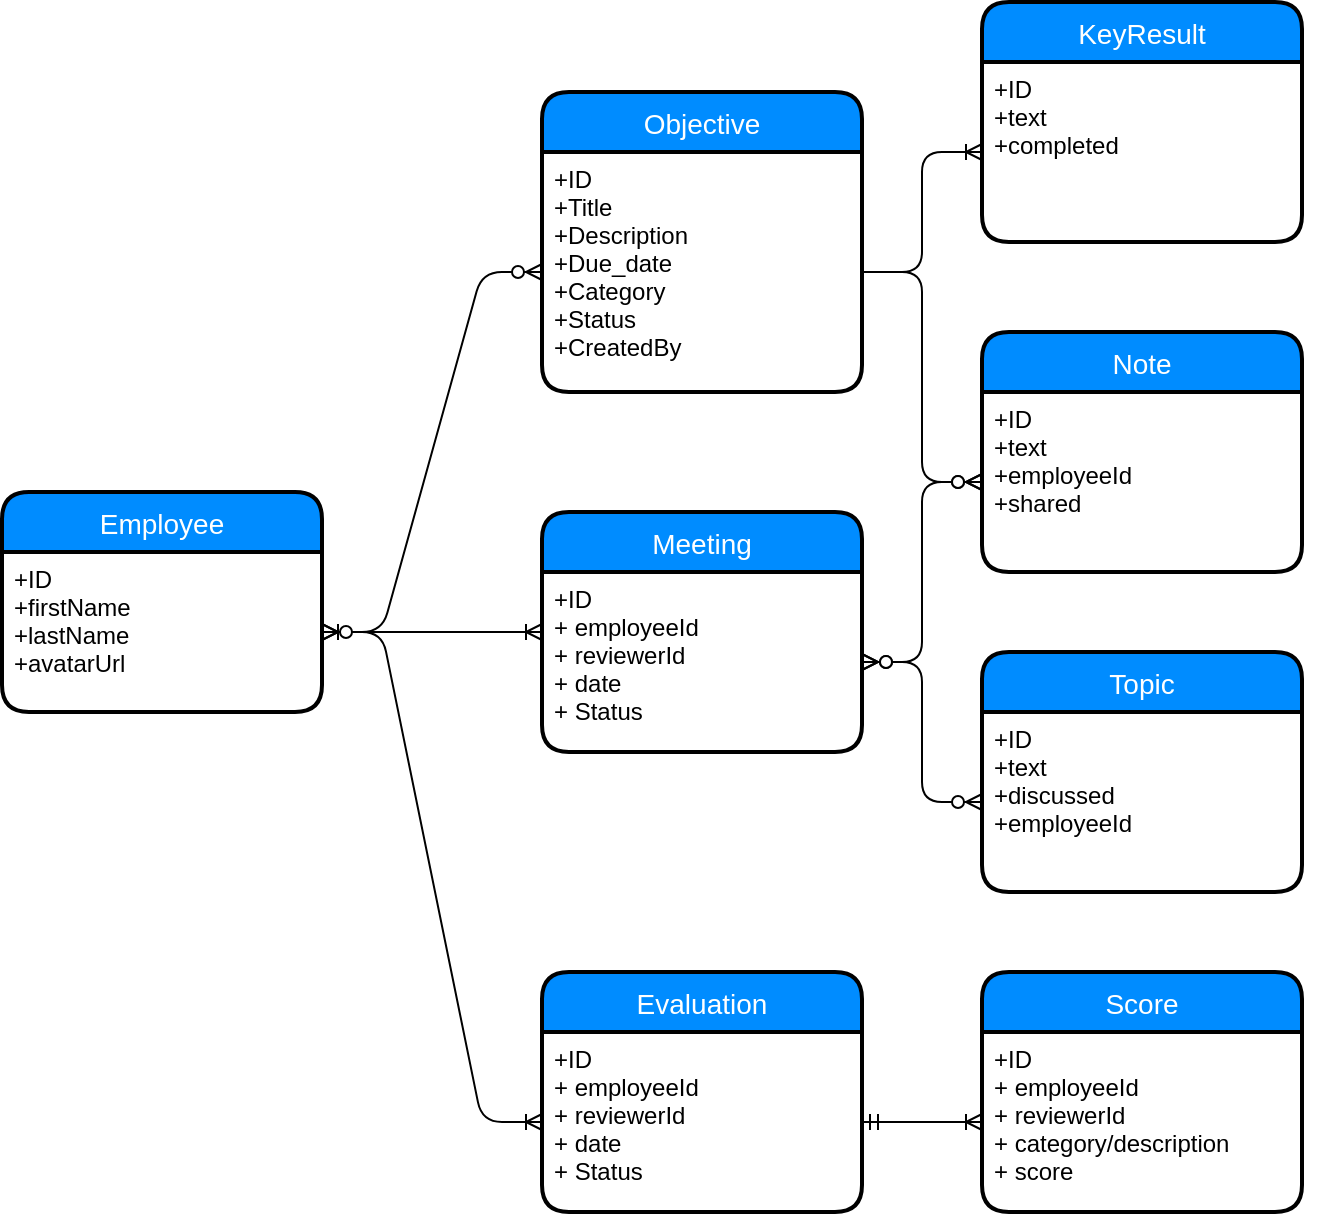<mxfile version="10.5.9" type="github"><diagram id="xEPSdKOohO0ZExEPpY4Y" name="Page-1"><mxGraphModel dx="898" dy="516" grid="1" gridSize="10" guides="1" tooltips="1" connect="1" arrows="1" fold="1" page="1" pageScale="1" pageWidth="850" pageHeight="1100" math="0" shadow="0"><root><mxCell id="0"/><mxCell id="1" parent="0"/><mxCell id="ZHA7bvs0i8voe7BwYsdZ-7" value="Objective" style="swimlane;childLayout=stackLayout;horizontal=1;startSize=30;horizontalStack=0;fillColor=#008cff;fontColor=#FFFFFF;rounded=1;fontSize=14;fontStyle=0;strokeWidth=2;resizeParent=0;resizeLast=1;shadow=0;dashed=0;align=center;" vertex="1" parent="1"><mxGeometry x="320" y="120" width="160" height="150" as="geometry"><mxRectangle x="320" y="120" width="90" height="30" as="alternateBounds"/></mxGeometry></mxCell><mxCell id="ZHA7bvs0i8voe7BwYsdZ-8" value="+ID&#10;+Title&#10;+Description&#10;+Due_date&#10;+Category&#10;+Status&#10;+CreatedBy" style="align=left;strokeColor=none;fillColor=none;spacingLeft=4;fontSize=12;verticalAlign=top;resizable=0;rotatable=0;part=1;" vertex="1" parent="ZHA7bvs0i8voe7BwYsdZ-7"><mxGeometry y="30" width="160" height="120" as="geometry"/></mxCell><mxCell id="ZHA7bvs0i8voe7BwYsdZ-9" style="edgeStyle=none;rounded=0;orthogonalLoop=1;jettySize=auto;html=1;entryX=1;entryY=0.25;entryDx=0;entryDy=0;" edge="1" parent="ZHA7bvs0i8voe7BwYsdZ-7" source="ZHA7bvs0i8voe7BwYsdZ-7" target="ZHA7bvs0i8voe7BwYsdZ-8"><mxGeometry relative="1" as="geometry"/></mxCell><mxCell id="ZHA7bvs0i8voe7BwYsdZ-14" value="Note" style="swimlane;childLayout=stackLayout;horizontal=1;startSize=30;horizontalStack=0;fillColor=#008cff;fontColor=#FFFFFF;rounded=1;fontSize=14;fontStyle=0;strokeWidth=2;resizeParent=0;resizeLast=1;shadow=0;dashed=0;align=center;" vertex="1" parent="1"><mxGeometry x="540" y="240" width="160" height="120" as="geometry"><mxRectangle x="570" y="250" width="60" height="30" as="alternateBounds"/></mxGeometry></mxCell><mxCell id="ZHA7bvs0i8voe7BwYsdZ-15" value="+ID&#10;+text&#10;+employeeId&#10;+shared&#10;" style="align=left;strokeColor=none;fillColor=none;spacingLeft=4;fontSize=12;verticalAlign=top;resizable=0;rotatable=0;part=1;" vertex="1" parent="ZHA7bvs0i8voe7BwYsdZ-14"><mxGeometry y="30" width="160" height="90" as="geometry"/></mxCell><mxCell id="ZHA7bvs0i8voe7BwYsdZ-16" style="edgeStyle=none;rounded=0;orthogonalLoop=1;jettySize=auto;html=1;entryX=1;entryY=0.25;entryDx=0;entryDy=0;" edge="1" parent="ZHA7bvs0i8voe7BwYsdZ-14" source="ZHA7bvs0i8voe7BwYsdZ-14" target="ZHA7bvs0i8voe7BwYsdZ-15"><mxGeometry relative="1" as="geometry"/></mxCell><mxCell id="ZHA7bvs0i8voe7BwYsdZ-29" value="Topic" style="swimlane;childLayout=stackLayout;horizontal=1;startSize=30;horizontalStack=0;fillColor=#008cff;fontColor=#FFFFFF;rounded=1;fontSize=14;fontStyle=0;strokeWidth=2;resizeParent=0;resizeLast=1;shadow=0;dashed=0;align=center;" vertex="1" parent="1"><mxGeometry x="540" y="400" width="160" height="120" as="geometry"><mxRectangle x="570" y="250" width="60" height="30" as="alternateBounds"/></mxGeometry></mxCell><mxCell id="ZHA7bvs0i8voe7BwYsdZ-30" value="+ID&#10;+text&#10;+discussed&#10;+employeeId" style="align=left;strokeColor=none;fillColor=none;spacingLeft=4;fontSize=12;verticalAlign=top;resizable=0;rotatable=0;part=1;" vertex="1" parent="ZHA7bvs0i8voe7BwYsdZ-29"><mxGeometry y="30" width="160" height="90" as="geometry"/></mxCell><mxCell id="ZHA7bvs0i8voe7BwYsdZ-31" style="edgeStyle=none;rounded=0;orthogonalLoop=1;jettySize=auto;html=1;entryX=1;entryY=0.25;entryDx=0;entryDy=0;" edge="1" parent="ZHA7bvs0i8voe7BwYsdZ-29" source="ZHA7bvs0i8voe7BwYsdZ-29" target="ZHA7bvs0i8voe7BwYsdZ-30"><mxGeometry relative="1" as="geometry"/></mxCell><mxCell id="ZHA7bvs0i8voe7BwYsdZ-10" value="KeyResult" style="swimlane;childLayout=stackLayout;horizontal=1;startSize=30;horizontalStack=0;fillColor=#008cff;fontColor=#FFFFFF;rounded=1;fontSize=14;fontStyle=0;strokeWidth=2;resizeParent=0;resizeLast=1;shadow=0;dashed=0;align=center;" vertex="1" parent="1"><mxGeometry x="540" y="75" width="160" height="120" as="geometry"><mxRectangle x="550" y="90" width="100" height="30" as="alternateBounds"/></mxGeometry></mxCell><mxCell id="ZHA7bvs0i8voe7BwYsdZ-11" value="+ID&#10;+text&#10;+completed&#10;" style="align=left;strokeColor=none;fillColor=none;spacingLeft=4;fontSize=12;verticalAlign=top;resizable=0;rotatable=0;part=1;" vertex="1" parent="ZHA7bvs0i8voe7BwYsdZ-10"><mxGeometry y="30" width="160" height="90" as="geometry"/></mxCell><mxCell id="ZHA7bvs0i8voe7BwYsdZ-12" style="edgeStyle=none;rounded=0;orthogonalLoop=1;jettySize=auto;html=1;entryX=1;entryY=0.25;entryDx=0;entryDy=0;" edge="1" parent="ZHA7bvs0i8voe7BwYsdZ-10" source="ZHA7bvs0i8voe7BwYsdZ-10" target="ZHA7bvs0i8voe7BwYsdZ-11"><mxGeometry relative="1" as="geometry"/></mxCell><mxCell id="ZHA7bvs0i8voe7BwYsdZ-13" value="" style="edgeStyle=entityRelationEdgeStyle;fontSize=12;html=1;endArrow=ERoneToMany;" edge="1" parent="1" source="ZHA7bvs0i8voe7BwYsdZ-8" target="ZHA7bvs0i8voe7BwYsdZ-11"><mxGeometry width="100" height="100" relative="1" as="geometry"><mxPoint x="480" y="220" as="sourcePoint"/><mxPoint x="580" y="120" as="targetPoint"/></mxGeometry></mxCell><mxCell id="ZHA7bvs0i8voe7BwYsdZ-17" value="" style="edgeStyle=entityRelationEdgeStyle;fontSize=12;html=1;endArrow=ERzeroToMany;endFill=1;" edge="1" parent="1" source="ZHA7bvs0i8voe7BwYsdZ-8" target="ZHA7bvs0i8voe7BwYsdZ-15"><mxGeometry width="100" height="100" relative="1" as="geometry"><mxPoint x="530" y="410" as="sourcePoint"/><mxPoint x="630" y="310" as="targetPoint"/></mxGeometry></mxCell><mxCell id="ZHA7bvs0i8voe7BwYsdZ-21" value="" style="edgeStyle=entityRelationEdgeStyle;fontSize=12;html=1;endArrow=ERzeroToMany;endFill=1;exitX=1;exitY=0.5;exitDx=0;exitDy=0;" edge="1" parent="1" source="ZHA7bvs0i8voe7BwYsdZ-20" target="ZHA7bvs0i8voe7BwYsdZ-8"><mxGeometry width="100" height="100" relative="1" as="geometry"><mxPoint x="220" y="250" as="sourcePoint"/><mxPoint x="320" y="150" as="targetPoint"/></mxGeometry></mxCell><mxCell id="ZHA7bvs0i8voe7BwYsdZ-22" value="Meeting" style="swimlane;childLayout=stackLayout;horizontal=1;startSize=30;horizontalStack=0;fillColor=#008cff;fontColor=#FFFFFF;rounded=1;fontSize=14;fontStyle=0;strokeWidth=2;resizeParent=0;resizeLast=1;shadow=0;dashed=0;align=center;" vertex="1" parent="1"><mxGeometry x="320" y="330" width="160" height="120" as="geometry"><mxRectangle x="70" y="290" width="80" height="30" as="alternateBounds"/></mxGeometry></mxCell><mxCell id="ZHA7bvs0i8voe7BwYsdZ-23" value="+ID&#10;+ employeeId&#10;+ reviewerId&#10;+ date&#10;+ Status&#10;" style="align=left;strokeColor=none;fillColor=none;spacingLeft=4;fontSize=12;verticalAlign=top;resizable=0;rotatable=0;part=1;" vertex="1" parent="ZHA7bvs0i8voe7BwYsdZ-22"><mxGeometry y="30" width="160" height="90" as="geometry"/></mxCell><mxCell id="ZHA7bvs0i8voe7BwYsdZ-36" value="Evaluation" style="swimlane;childLayout=stackLayout;horizontal=1;startSize=30;horizontalStack=0;fillColor=#008cff;fontColor=#FFFFFF;rounded=1;fontSize=14;fontStyle=0;strokeWidth=2;resizeParent=0;resizeLast=1;shadow=0;dashed=0;align=center;" vertex="1" parent="1"><mxGeometry x="320" y="560" width="160" height="120" as="geometry"><mxRectangle x="70" y="290" width="80" height="30" as="alternateBounds"/></mxGeometry></mxCell><mxCell id="ZHA7bvs0i8voe7BwYsdZ-37" value="+ID&#10;+ employeeId&#10;+ reviewerId&#10;+ date&#10;+ Status&#10;" style="align=left;strokeColor=none;fillColor=none;spacingLeft=4;fontSize=12;verticalAlign=top;resizable=0;rotatable=0;part=1;" vertex="1" parent="ZHA7bvs0i8voe7BwYsdZ-36"><mxGeometry y="30" width="160" height="90" as="geometry"/></mxCell><mxCell id="ZHA7bvs0i8voe7BwYsdZ-39" value="Score" style="swimlane;childLayout=stackLayout;horizontal=1;startSize=30;horizontalStack=0;fillColor=#008cff;fontColor=#FFFFFF;rounded=1;fontSize=14;fontStyle=0;strokeWidth=2;resizeParent=0;resizeLast=1;shadow=0;dashed=0;align=center;" vertex="1" parent="1"><mxGeometry x="540" y="560" width="160" height="120" as="geometry"><mxRectangle x="70" y="290" width="80" height="30" as="alternateBounds"/></mxGeometry></mxCell><mxCell id="ZHA7bvs0i8voe7BwYsdZ-40" value="+ID&#10;+ employeeId&#10;+ reviewerId&#10;+ category/description&#10;+ score&#10;&#10;" style="align=left;strokeColor=none;fillColor=none;spacingLeft=4;fontSize=12;verticalAlign=top;resizable=0;rotatable=0;part=1;" vertex="1" parent="ZHA7bvs0i8voe7BwYsdZ-39"><mxGeometry y="30" width="160" height="90" as="geometry"/></mxCell><mxCell id="ZHA7bvs0i8voe7BwYsdZ-28" value="" style="edgeStyle=entityRelationEdgeStyle;fontSize=12;html=1;endArrow=ERoneToMany;startArrow=ERoneToMany;" edge="1" parent="1" source="ZHA7bvs0i8voe7BwYsdZ-22" target="ZHA7bvs0i8voe7BwYsdZ-20"><mxGeometry width="100" height="100" relative="1" as="geometry"><mxPoint x="60" y="220" as="sourcePoint"/><mxPoint x="160" y="120" as="targetPoint"/></mxGeometry></mxCell><mxCell id="ZHA7bvs0i8voe7BwYsdZ-19" value="Employee" style="swimlane;childLayout=stackLayout;horizontal=1;startSize=30;horizontalStack=0;fillColor=#008cff;fontColor=#FFFFFF;rounded=1;fontSize=14;fontStyle=0;strokeWidth=2;resizeParent=0;resizeLast=1;shadow=0;dashed=0;align=center;" vertex="1" parent="1"><mxGeometry x="50" y="320" width="160" height="110" as="geometry"><mxRectangle x="70" y="120" width="90" height="30" as="alternateBounds"/></mxGeometry></mxCell><mxCell id="ZHA7bvs0i8voe7BwYsdZ-20" value="+ID&#10;+firstName&#10;+lastName&#10;+avatarUrl&#10;" style="align=left;strokeColor=none;fillColor=none;spacingLeft=4;fontSize=12;verticalAlign=top;resizable=0;rotatable=0;part=1;" vertex="1" parent="ZHA7bvs0i8voe7BwYsdZ-19"><mxGeometry y="30" width="160" height="80" as="geometry"/></mxCell><mxCell id="ZHA7bvs0i8voe7BwYsdZ-33" value="" style="edgeStyle=entityRelationEdgeStyle;fontSize=12;html=1;endArrow=ERzeroToMany;endFill=1;startArrow=ERzeroToMany;" edge="1" parent="1" source="ZHA7bvs0i8voe7BwYsdZ-23" target="ZHA7bvs0i8voe7BwYsdZ-30"><mxGeometry width="100" height="100" relative="1" as="geometry"><mxPoint x="440" y="480" as="sourcePoint"/><mxPoint x="540" y="380" as="targetPoint"/></mxGeometry></mxCell><mxCell id="ZHA7bvs0i8voe7BwYsdZ-34" value="" style="edgeStyle=entityRelationEdgeStyle;fontSize=12;html=1;endArrow=ERzeroToMany;endFill=1;startArrow=ERzeroToMany;" edge="1" parent="1" source="ZHA7bvs0i8voe7BwYsdZ-23" target="ZHA7bvs0i8voe7BwYsdZ-15"><mxGeometry width="100" height="100" relative="1" as="geometry"><mxPoint x="280" y="620" as="sourcePoint"/><mxPoint x="380" y="520" as="targetPoint"/></mxGeometry></mxCell><mxCell id="ZHA7bvs0i8voe7BwYsdZ-43" value="" style="edgeStyle=entityRelationEdgeStyle;fontSize=12;html=1;endArrow=ERoneToMany;startArrow=ERzeroToMany;" edge="1" parent="1" source="ZHA7bvs0i8voe7BwYsdZ-20" target="ZHA7bvs0i8voe7BwYsdZ-37"><mxGeometry width="100" height="100" relative="1" as="geometry"><mxPoint x="160" y="460" as="sourcePoint"/><mxPoint x="180" y="700" as="targetPoint"/></mxGeometry></mxCell><mxCell id="ZHA7bvs0i8voe7BwYsdZ-44" value="" style="edgeStyle=entityRelationEdgeStyle;fontSize=12;html=1;endArrow=ERoneToMany;startArrow=ERmandOne;" edge="1" parent="1" source="ZHA7bvs0i8voe7BwYsdZ-37" target="ZHA7bvs0i8voe7BwYsdZ-40"><mxGeometry width="100" height="100" relative="1" as="geometry"><mxPoint x="470" y="690" as="sourcePoint"/><mxPoint x="570" y="590" as="targetPoint"/></mxGeometry></mxCell></root></mxGraphModel></diagram></mxfile>